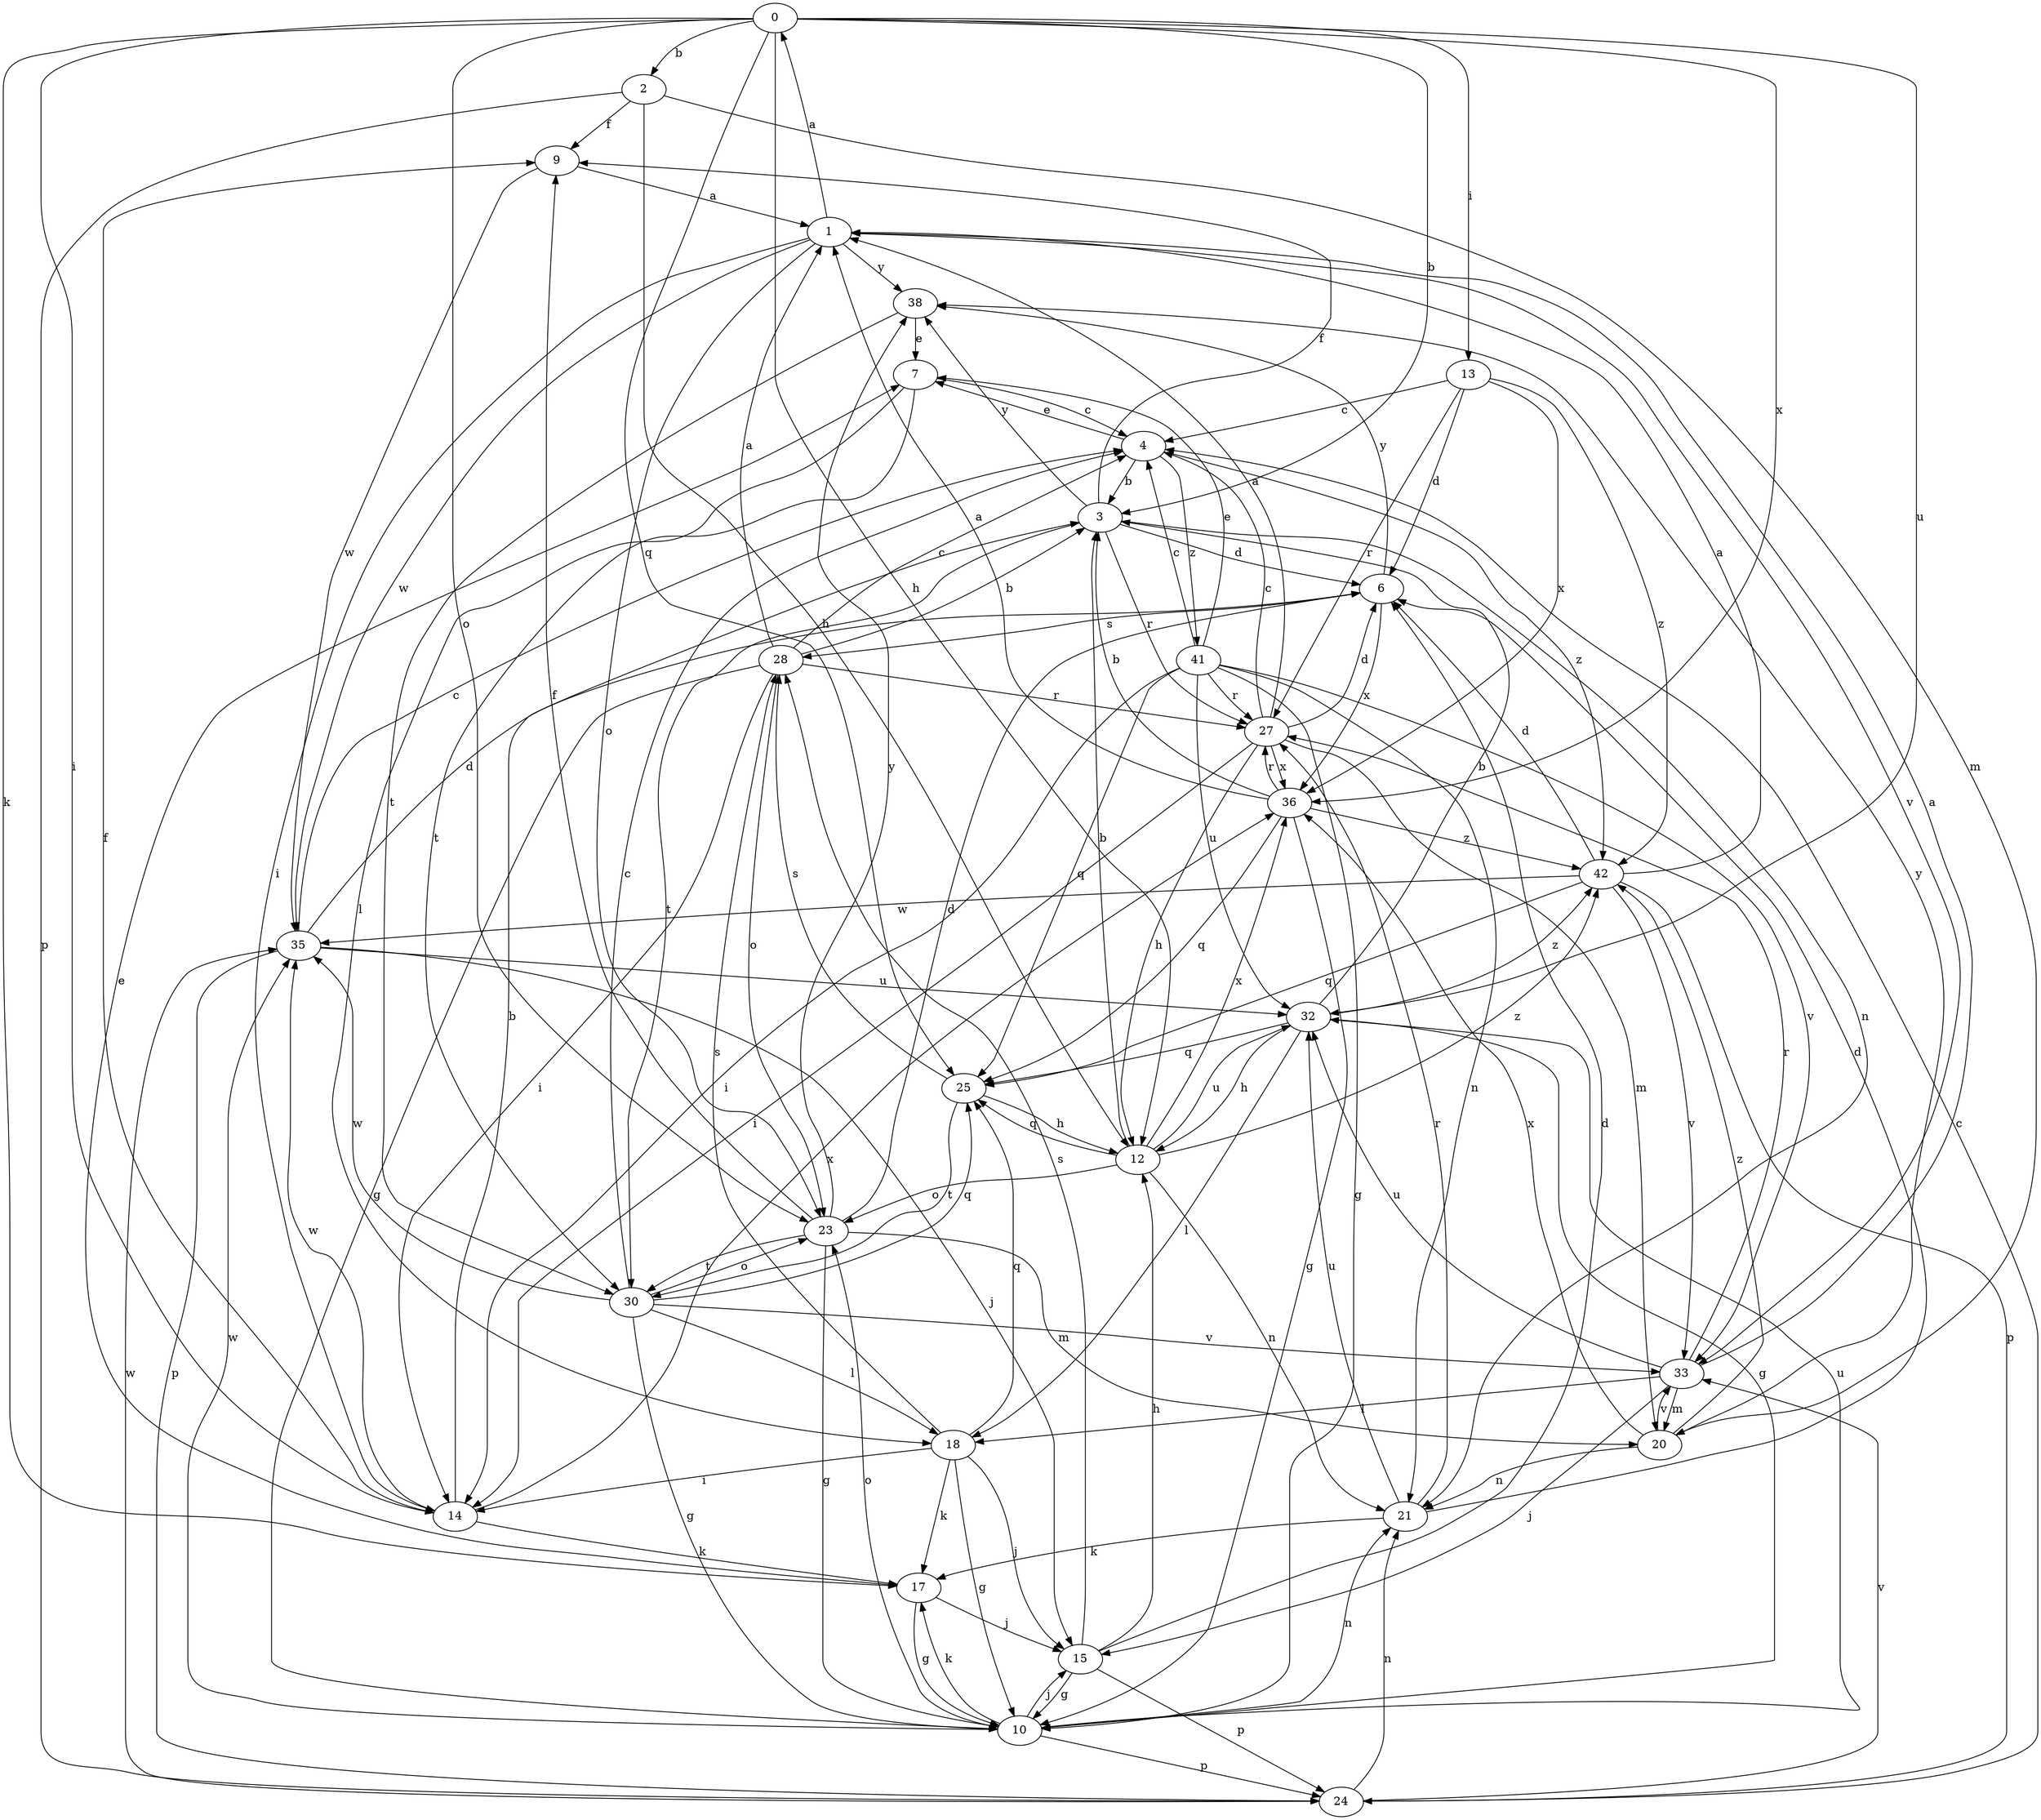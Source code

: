 strict digraph  {
0;
1;
2;
3;
4;
6;
7;
9;
10;
12;
13;
14;
15;
17;
18;
20;
21;
23;
24;
25;
27;
28;
30;
32;
33;
35;
36;
38;
41;
42;
0 -> 2  [label=b];
0 -> 3  [label=b];
0 -> 12  [label=h];
0 -> 13  [label=i];
0 -> 14  [label=i];
0 -> 17  [label=k];
0 -> 23  [label=o];
0 -> 25  [label=q];
0 -> 32  [label=u];
0 -> 36  [label=x];
1 -> 0  [label=a];
1 -> 14  [label=i];
1 -> 23  [label=o];
1 -> 33  [label=v];
1 -> 35  [label=w];
1 -> 38  [label=y];
2 -> 9  [label=f];
2 -> 12  [label=h];
2 -> 20  [label=m];
2 -> 24  [label=p];
3 -> 6  [label=d];
3 -> 9  [label=f];
3 -> 21  [label=n];
3 -> 27  [label=r];
3 -> 30  [label=t];
3 -> 38  [label=y];
4 -> 3  [label=b];
4 -> 7  [label=e];
4 -> 41  [label=z];
4 -> 42  [label=z];
6 -> 28  [label=s];
6 -> 36  [label=x];
6 -> 38  [label=y];
7 -> 4  [label=c];
7 -> 18  [label=l];
7 -> 30  [label=t];
9 -> 1  [label=a];
9 -> 35  [label=w];
10 -> 15  [label=j];
10 -> 17  [label=k];
10 -> 21  [label=n];
10 -> 23  [label=o];
10 -> 24  [label=p];
10 -> 32  [label=u];
10 -> 35  [label=w];
12 -> 3  [label=b];
12 -> 21  [label=n];
12 -> 23  [label=o];
12 -> 25  [label=q];
12 -> 32  [label=u];
12 -> 36  [label=x];
12 -> 42  [label=z];
13 -> 4  [label=c];
13 -> 6  [label=d];
13 -> 27  [label=r];
13 -> 36  [label=x];
13 -> 42  [label=z];
14 -> 3  [label=b];
14 -> 9  [label=f];
14 -> 17  [label=k];
14 -> 35  [label=w];
14 -> 36  [label=x];
15 -> 6  [label=d];
15 -> 10  [label=g];
15 -> 12  [label=h];
15 -> 24  [label=p];
15 -> 28  [label=s];
17 -> 7  [label=e];
17 -> 10  [label=g];
17 -> 15  [label=j];
18 -> 10  [label=g];
18 -> 14  [label=i];
18 -> 15  [label=j];
18 -> 17  [label=k];
18 -> 25  [label=q];
18 -> 28  [label=s];
20 -> 21  [label=n];
20 -> 33  [label=v];
20 -> 36  [label=x];
20 -> 38  [label=y];
20 -> 42  [label=z];
21 -> 6  [label=d];
21 -> 17  [label=k];
21 -> 27  [label=r];
21 -> 32  [label=u];
23 -> 6  [label=d];
23 -> 9  [label=f];
23 -> 10  [label=g];
23 -> 20  [label=m];
23 -> 30  [label=t];
23 -> 38  [label=y];
24 -> 4  [label=c];
24 -> 21  [label=n];
24 -> 33  [label=v];
24 -> 35  [label=w];
25 -> 12  [label=h];
25 -> 28  [label=s];
25 -> 30  [label=t];
27 -> 1  [label=a];
27 -> 4  [label=c];
27 -> 6  [label=d];
27 -> 12  [label=h];
27 -> 14  [label=i];
27 -> 20  [label=m];
27 -> 36  [label=x];
28 -> 1  [label=a];
28 -> 3  [label=b];
28 -> 4  [label=c];
28 -> 10  [label=g];
28 -> 14  [label=i];
28 -> 23  [label=o];
28 -> 27  [label=r];
30 -> 4  [label=c];
30 -> 10  [label=g];
30 -> 18  [label=l];
30 -> 23  [label=o];
30 -> 25  [label=q];
30 -> 33  [label=v];
30 -> 35  [label=w];
32 -> 3  [label=b];
32 -> 10  [label=g];
32 -> 12  [label=h];
32 -> 18  [label=l];
32 -> 25  [label=q];
32 -> 42  [label=z];
33 -> 1  [label=a];
33 -> 15  [label=j];
33 -> 18  [label=l];
33 -> 20  [label=m];
33 -> 27  [label=r];
33 -> 32  [label=u];
35 -> 4  [label=c];
35 -> 6  [label=d];
35 -> 15  [label=j];
35 -> 24  [label=p];
35 -> 32  [label=u];
36 -> 1  [label=a];
36 -> 3  [label=b];
36 -> 10  [label=g];
36 -> 25  [label=q];
36 -> 27  [label=r];
36 -> 42  [label=z];
38 -> 7  [label=e];
38 -> 30  [label=t];
41 -> 4  [label=c];
41 -> 7  [label=e];
41 -> 10  [label=g];
41 -> 14  [label=i];
41 -> 21  [label=n];
41 -> 25  [label=q];
41 -> 27  [label=r];
41 -> 32  [label=u];
41 -> 33  [label=v];
42 -> 1  [label=a];
42 -> 6  [label=d];
42 -> 24  [label=p];
42 -> 25  [label=q];
42 -> 33  [label=v];
42 -> 35  [label=w];
}
